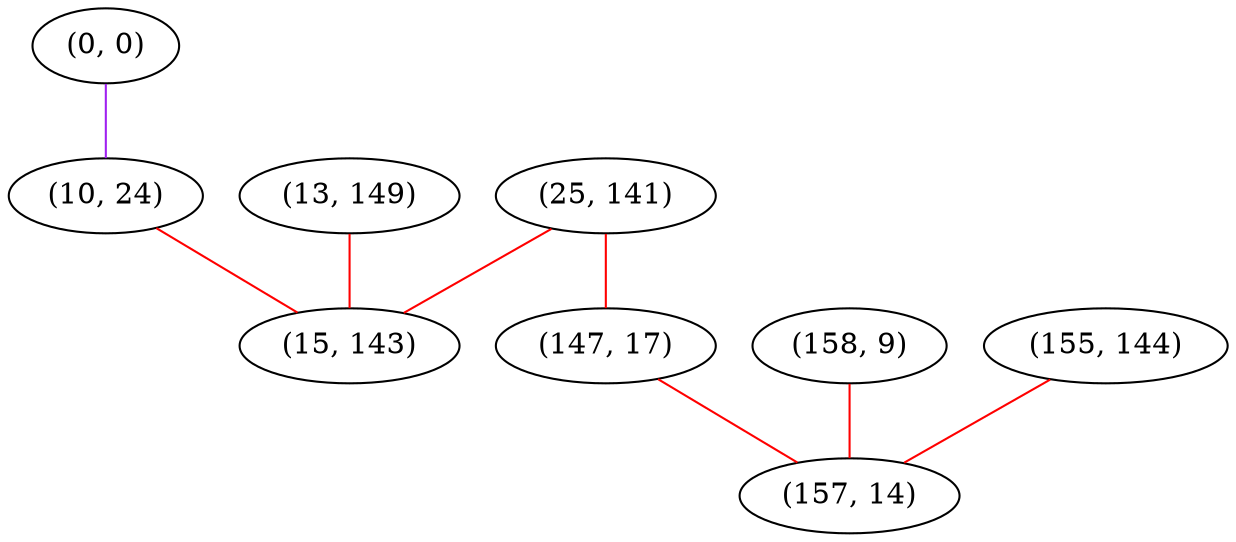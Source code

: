 graph "" {
"(0, 0)";
"(25, 141)";
"(158, 9)";
"(147, 17)";
"(13, 149)";
"(155, 144)";
"(10, 24)";
"(157, 14)";
"(15, 143)";
"(0, 0)" -- "(10, 24)"  [color=purple, key=0, weight=4];
"(25, 141)" -- "(147, 17)"  [color=red, key=0, weight=1];
"(25, 141)" -- "(15, 143)"  [color=red, key=0, weight=1];
"(158, 9)" -- "(157, 14)"  [color=red, key=0, weight=1];
"(147, 17)" -- "(157, 14)"  [color=red, key=0, weight=1];
"(13, 149)" -- "(15, 143)"  [color=red, key=0, weight=1];
"(155, 144)" -- "(157, 14)"  [color=red, key=0, weight=1];
"(10, 24)" -- "(15, 143)"  [color=red, key=0, weight=1];
}
